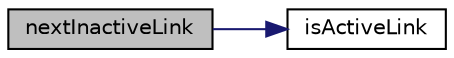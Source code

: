 digraph "nextInactiveLink"
{
  edge [fontname="Helvetica",fontsize="10",labelfontname="Helvetica",labelfontsize="10"];
  node [fontname="Helvetica",fontsize="10",shape=record];
  rankdir="LR";
  Node1532 [label="nextInactiveLink",height=0.2,width=0.4,color="black", fillcolor="grey75", style="filled", fontcolor="black"];
  Node1532 -> Node1533 [color="midnightblue",fontsize="10",style="solid",fontname="Helvetica"];
  Node1533 [label="isActiveLink",height=0.2,width=0.4,color="black", fillcolor="white", style="filled",URL="$d9/d18/lp__utils_8c.html#a183f62e53061778d4fdb381e27d8cf4c"];
}
